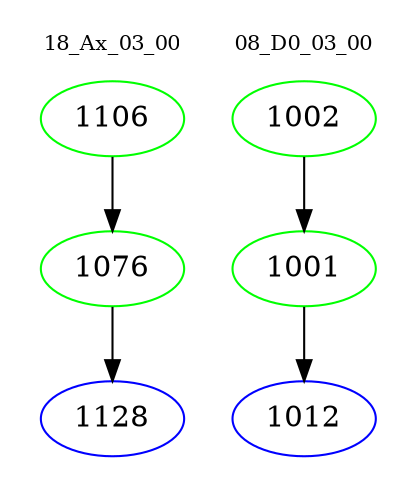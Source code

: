 digraph{
subgraph cluster_0 {
color = white
label = "18_Ax_03_00";
fontsize=10;
T0_1106 [label="1106", color="green"]
T0_1106 -> T0_1076 [color="black"]
T0_1076 [label="1076", color="green"]
T0_1076 -> T0_1128 [color="black"]
T0_1128 [label="1128", color="blue"]
}
subgraph cluster_1 {
color = white
label = "08_D0_03_00";
fontsize=10;
T1_1002 [label="1002", color="green"]
T1_1002 -> T1_1001 [color="black"]
T1_1001 [label="1001", color="green"]
T1_1001 -> T1_1012 [color="black"]
T1_1012 [label="1012", color="blue"]
}
}
